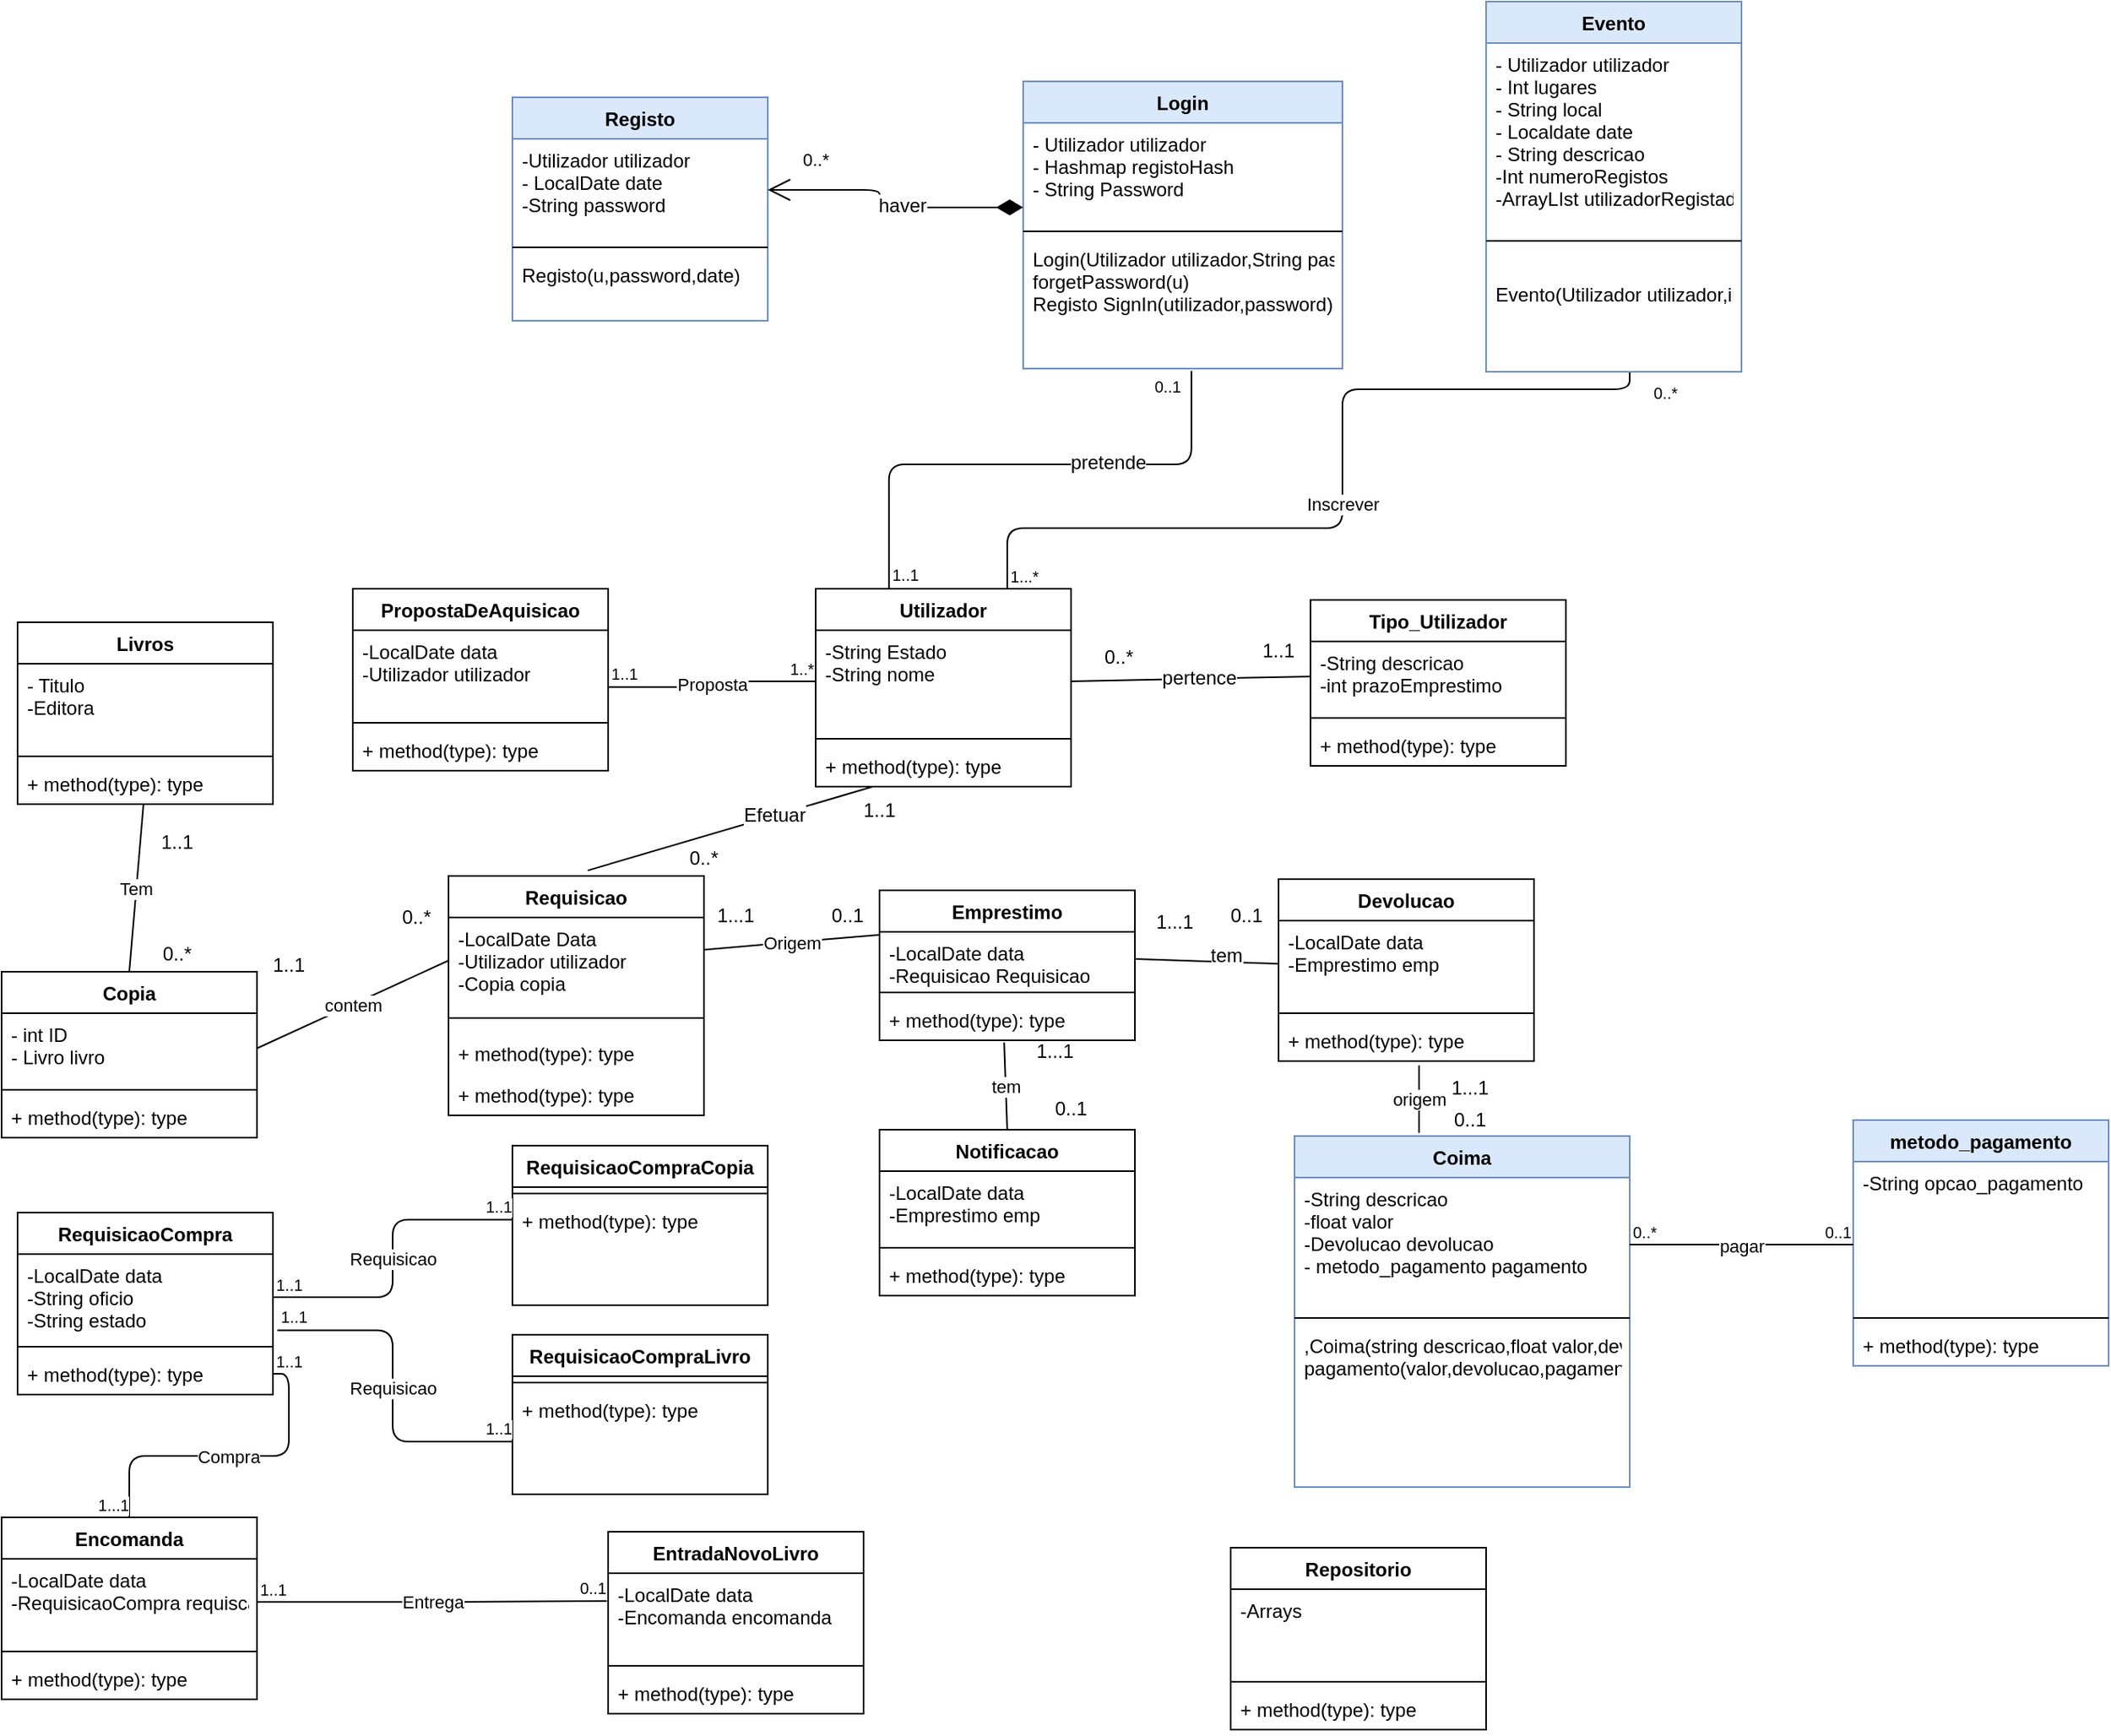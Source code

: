 <mxfile version="10.6.9"><diagram id="AUxby7aMMX9vQo-ROOZH" name="Page-1"><mxGraphModel dx="1250" dy="582" grid="1" gridSize="10" guides="1" tooltips="1" connect="1" arrows="1" fold="1" page="1" pageScale="1" pageWidth="1654" pageHeight="1169" math="0" shadow="0"><root><mxCell id="0"/><mxCell id="1" parent="0"/><mxCell id="GrvxwAo217koqQPI85pI-1" value="Livros" style="swimlane;fontStyle=1;align=center;verticalAlign=top;childLayout=stackLayout;horizontal=1;startSize=26;horizontalStack=0;resizeParent=1;resizeParentMax=0;resizeLast=0;collapsible=1;marginBottom=0;" parent="1" vertex="1"><mxGeometry x="320" y="449" width="160" height="114" as="geometry"/></mxCell><mxCell id="GrvxwAo217koqQPI85pI-2" value="- Titulo&#10;-Editora&#10;" style="text;strokeColor=none;fillColor=none;align=left;verticalAlign=top;spacingLeft=4;spacingRight=4;overflow=hidden;rotatable=0;points=[[0,0.5],[1,0.5]];portConstraint=eastwest;" parent="GrvxwAo217koqQPI85pI-1" vertex="1"><mxGeometry y="26" width="160" height="54" as="geometry"/></mxCell><mxCell id="GrvxwAo217koqQPI85pI-3" value="" style="line;strokeWidth=1;fillColor=none;align=left;verticalAlign=middle;spacingTop=-1;spacingLeft=3;spacingRight=3;rotatable=0;labelPosition=right;points=[];portConstraint=eastwest;" parent="GrvxwAo217koqQPI85pI-1" vertex="1"><mxGeometry y="80" width="160" height="8" as="geometry"/></mxCell><mxCell id="GrvxwAo217koqQPI85pI-4" value="+ method(type): type" style="text;strokeColor=none;fillColor=none;align=left;verticalAlign=top;spacingLeft=4;spacingRight=4;overflow=hidden;rotatable=0;points=[[0,0.5],[1,0.5]];portConstraint=eastwest;" parent="GrvxwAo217koqQPI85pI-1" vertex="1"><mxGeometry y="88" width="160" height="26" as="geometry"/></mxCell><mxCell id="GrvxwAo217koqQPI85pI-5" value="Utilizador" style="swimlane;fontStyle=1;align=center;verticalAlign=top;childLayout=stackLayout;horizontal=1;startSize=26;horizontalStack=0;resizeParent=1;resizeParentMax=0;resizeLast=0;collapsible=1;marginBottom=0;" parent="1" vertex="1"><mxGeometry x="820" y="428" width="160" height="124" as="geometry"/></mxCell><mxCell id="GrvxwAo217koqQPI85pI-6" value="-String Estado&#10;-String nome&#10;" style="text;strokeColor=none;fillColor=none;align=left;verticalAlign=top;spacingLeft=4;spacingRight=4;overflow=hidden;rotatable=0;points=[[0,0.5],[1,0.5]];portConstraint=eastwest;" parent="GrvxwAo217koqQPI85pI-5" vertex="1"><mxGeometry y="26" width="160" height="64" as="geometry"/></mxCell><mxCell id="GrvxwAo217koqQPI85pI-7" value="" style="line;strokeWidth=1;fillColor=none;align=left;verticalAlign=middle;spacingTop=-1;spacingLeft=3;spacingRight=3;rotatable=0;labelPosition=right;points=[];portConstraint=eastwest;" parent="GrvxwAo217koqQPI85pI-5" vertex="1"><mxGeometry y="90" width="160" height="8" as="geometry"/></mxCell><mxCell id="GrvxwAo217koqQPI85pI-8" value="+ method(type): type" style="text;strokeColor=none;fillColor=none;align=left;verticalAlign=top;spacingLeft=4;spacingRight=4;overflow=hidden;rotatable=0;points=[[0,0.5],[1,0.5]];portConstraint=eastwest;" parent="GrvxwAo217koqQPI85pI-5" vertex="1"><mxGeometry y="98" width="160" height="26" as="geometry"/></mxCell><mxCell id="GrvxwAo217koqQPI85pI-9" value="Tipo_Utilizador" style="swimlane;fontStyle=1;align=center;verticalAlign=top;childLayout=stackLayout;horizontal=1;startSize=26;horizontalStack=0;resizeParent=1;resizeParentMax=0;resizeLast=0;collapsible=1;marginBottom=0;" parent="1" vertex="1"><mxGeometry x="1130" y="435" width="160" height="104" as="geometry"/></mxCell><mxCell id="GrvxwAo217koqQPI85pI-10" value="-String descricao&#10;-int prazoEmprestimo&#10;" style="text;strokeColor=none;fillColor=none;align=left;verticalAlign=top;spacingLeft=4;spacingRight=4;overflow=hidden;rotatable=0;points=[[0,0.5],[1,0.5]];portConstraint=eastwest;" parent="GrvxwAo217koqQPI85pI-9" vertex="1"><mxGeometry y="26" width="160" height="44" as="geometry"/></mxCell><mxCell id="GrvxwAo217koqQPI85pI-11" value="" style="line;strokeWidth=1;fillColor=none;align=left;verticalAlign=middle;spacingTop=-1;spacingLeft=3;spacingRight=3;rotatable=0;labelPosition=right;points=[];portConstraint=eastwest;" parent="GrvxwAo217koqQPI85pI-9" vertex="1"><mxGeometry y="70" width="160" height="8" as="geometry"/></mxCell><mxCell id="GrvxwAo217koqQPI85pI-12" value="+ method(type): type" style="text;strokeColor=none;fillColor=none;align=left;verticalAlign=top;spacingLeft=4;spacingRight=4;overflow=hidden;rotatable=0;points=[[0,0.5],[1,0.5]];portConstraint=eastwest;" parent="GrvxwAo217koqQPI85pI-9" vertex="1"><mxGeometry y="78" width="160" height="26" as="geometry"/></mxCell><mxCell id="GrvxwAo217koqQPI85pI-13" value="" style="endArrow=none;html=1;entryX=0;entryY=0.5;entryDx=0;entryDy=0;exitX=1;exitY=0.5;exitDx=0;exitDy=0;" parent="1" source="GrvxwAo217koqQPI85pI-6" target="GrvxwAo217koqQPI85pI-10" edge="1"><mxGeometry width="50" height="50" relative="1" as="geometry"><mxPoint x="800" y="519" as="sourcePoint"/><mxPoint x="850" y="469" as="targetPoint"/></mxGeometry></mxCell><mxCell id="GrvxwAo217koqQPI85pI-14" value="pertence" style="text;html=1;resizable=0;points=[];align=center;verticalAlign=middle;labelBackgroundColor=#ffffff;" parent="GrvxwAo217koqQPI85pI-13" vertex="1" connectable="0"><mxGeometry x="0.327" relative="1" as="geometry"><mxPoint x="-20" as="offset"/></mxGeometry></mxCell><mxCell id="GrvxwAo217koqQPI85pI-15" value="1..1" style="text;html=1;strokeColor=none;fillColor=none;align=center;verticalAlign=middle;whiteSpace=wrap;rounded=0;" parent="1" vertex="1"><mxGeometry x="1090" y="457" width="40" height="20" as="geometry"/></mxCell><mxCell id="GrvxwAo217koqQPI85pI-16" value="0..*" style="text;html=1;strokeColor=none;fillColor=none;align=center;verticalAlign=middle;whiteSpace=wrap;rounded=0;" parent="1" vertex="1"><mxGeometry x="990" y="461" width="40" height="20" as="geometry"/></mxCell><mxCell id="GrvxwAo217koqQPI85pI-17" value="Copia" style="swimlane;fontStyle=1;align=center;verticalAlign=top;childLayout=stackLayout;horizontal=1;startSize=26;horizontalStack=0;resizeParent=1;resizeParentMax=0;resizeLast=0;collapsible=1;marginBottom=0;" parent="1" vertex="1"><mxGeometry x="310" y="668" width="160" height="104" as="geometry"/></mxCell><mxCell id="GrvxwAo217koqQPI85pI-18" value="- int ID&#10;- Livro livro&#10;" style="text;strokeColor=none;fillColor=none;align=left;verticalAlign=top;spacingLeft=4;spacingRight=4;overflow=hidden;rotatable=0;points=[[0,0.5],[1,0.5]];portConstraint=eastwest;" parent="GrvxwAo217koqQPI85pI-17" vertex="1"><mxGeometry y="26" width="160" height="44" as="geometry"/></mxCell><mxCell id="GrvxwAo217koqQPI85pI-19" value="" style="line;strokeWidth=1;fillColor=none;align=left;verticalAlign=middle;spacingTop=-1;spacingLeft=3;spacingRight=3;rotatable=0;labelPosition=right;points=[];portConstraint=eastwest;" parent="GrvxwAo217koqQPI85pI-17" vertex="1"><mxGeometry y="70" width="160" height="8" as="geometry"/></mxCell><mxCell id="GrvxwAo217koqQPI85pI-20" value="+ method(type): type" style="text;strokeColor=none;fillColor=none;align=left;verticalAlign=top;spacingLeft=4;spacingRight=4;overflow=hidden;rotatable=0;points=[[0,0.5],[1,0.5]];portConstraint=eastwest;" parent="GrvxwAo217koqQPI85pI-17" vertex="1"><mxGeometry y="78" width="160" height="26" as="geometry"/></mxCell><mxCell id="GrvxwAo217koqQPI85pI-22" value="Tem" style="endArrow=none;html=1;exitX=0.5;exitY=0;exitDx=0;exitDy=0;" parent="1" source="GrvxwAo217koqQPI85pI-17" target="GrvxwAo217koqQPI85pI-4" edge="1"><mxGeometry width="50" height="50" relative="1" as="geometry"><mxPoint x="380" y="609" as="sourcePoint"/><mxPoint x="430" y="559" as="targetPoint"/></mxGeometry></mxCell><mxCell id="GrvxwAo217koqQPI85pI-24" value="0..*" style="text;html=1;strokeColor=none;fillColor=none;align=center;verticalAlign=middle;whiteSpace=wrap;rounded=0;" parent="1" vertex="1"><mxGeometry x="400" y="647" width="40" height="20" as="geometry"/></mxCell><mxCell id="GrvxwAo217koqQPI85pI-25" value="1..1" style="text;html=1;strokeColor=none;fillColor=none;align=center;verticalAlign=middle;whiteSpace=wrap;rounded=0;" parent="1" vertex="1"><mxGeometry x="400" y="576.5" width="40" height="20" as="geometry"/></mxCell><mxCell id="GrvxwAo217koqQPI85pI-26" value="Requisicao" style="swimlane;fontStyle=1;align=center;verticalAlign=top;childLayout=stackLayout;horizontal=1;startSize=26;horizontalStack=0;resizeParent=1;resizeParentMax=0;resizeLast=0;collapsible=1;marginBottom=0;" parent="1" vertex="1"><mxGeometry x="590" y="608" width="160" height="150" as="geometry"/></mxCell><mxCell id="GrvxwAo217koqQPI85pI-27" value="-LocalDate Data&#10;-Utilizador utilizador&#10;-Copia copia&#10;" style="text;strokeColor=none;fillColor=none;align=left;verticalAlign=top;spacingLeft=4;spacingRight=4;overflow=hidden;rotatable=0;points=[[0,0.5],[1,0.5]];portConstraint=eastwest;" parent="GrvxwAo217koqQPI85pI-26" vertex="1"><mxGeometry y="26" width="160" height="54" as="geometry"/></mxCell><mxCell id="GrvxwAo217koqQPI85pI-28" value="" style="line;strokeWidth=1;fillColor=none;align=left;verticalAlign=middle;spacingTop=-1;spacingLeft=3;spacingRight=3;rotatable=0;labelPosition=right;points=[];portConstraint=eastwest;" parent="GrvxwAo217koqQPI85pI-26" vertex="1"><mxGeometry y="80" width="160" height="18" as="geometry"/></mxCell><mxCell id="GrvxwAo217koqQPI85pI-35" value="+ method(type): type" style="text;strokeColor=none;fillColor=none;align=left;verticalAlign=top;spacingLeft=4;spacingRight=4;overflow=hidden;rotatable=0;points=[[0,0.5],[1,0.5]];portConstraint=eastwest;" parent="GrvxwAo217koqQPI85pI-26" vertex="1"><mxGeometry y="98" width="160" height="26" as="geometry"/></mxCell><mxCell id="GrvxwAo217koqQPI85pI-29" value="+ method(type): type" style="text;strokeColor=none;fillColor=none;align=left;verticalAlign=top;spacingLeft=4;spacingRight=4;overflow=hidden;rotatable=0;points=[[0,0.5],[1,0.5]];portConstraint=eastwest;" parent="GrvxwAo217koqQPI85pI-26" vertex="1"><mxGeometry y="124" width="160" height="26" as="geometry"/></mxCell><mxCell id="GrvxwAo217koqQPI85pI-30" value="" style="endArrow=none;html=1;exitX=0.545;exitY=-0.023;exitDx=0;exitDy=0;exitPerimeter=0;" parent="1" source="GrvxwAo217koqQPI85pI-26" target="GrvxwAo217koqQPI85pI-8" edge="1"><mxGeometry width="50" height="50" relative="1" as="geometry"><mxPoint x="660" y="599" as="sourcePoint"/><mxPoint x="710" y="549" as="targetPoint"/></mxGeometry></mxCell><mxCell id="GrvxwAo217koqQPI85pI-31" value="Efetuar" style="text;html=1;resizable=0;points=[];align=center;verticalAlign=middle;labelBackgroundColor=#ffffff;" parent="GrvxwAo217koqQPI85pI-30" vertex="1" connectable="0"><mxGeometry x="0.311" relative="1" as="geometry"><mxPoint as="offset"/></mxGeometry></mxCell><mxCell id="GrvxwAo217koqQPI85pI-32" value="0..*" style="text;html=1;strokeColor=none;fillColor=none;align=center;verticalAlign=middle;whiteSpace=wrap;rounded=0;" parent="1" vertex="1"><mxGeometry x="730" y="586.5" width="40" height="20" as="geometry"/></mxCell><mxCell id="GrvxwAo217koqQPI85pI-33" value="1..1" style="text;html=1;strokeColor=none;fillColor=none;align=center;verticalAlign=middle;whiteSpace=wrap;rounded=0;" parent="1" vertex="1"><mxGeometry x="840" y="556.5" width="40" height="20" as="geometry"/></mxCell><mxCell id="GrvxwAo217koqQPI85pI-34" value="contem" style="endArrow=none;html=1;entryX=0;entryY=0.5;entryDx=0;entryDy=0;exitX=1;exitY=0.5;exitDx=0;exitDy=0;" parent="1" source="GrvxwAo217koqQPI85pI-18" target="GrvxwAo217koqQPI85pI-27" edge="1"><mxGeometry width="50" height="50" relative="1" as="geometry"><mxPoint x="500" y="689" as="sourcePoint"/><mxPoint x="550" y="639" as="targetPoint"/></mxGeometry></mxCell><mxCell id="GrvxwAo217koqQPI85pI-36" value="0..*" style="text;html=1;strokeColor=none;fillColor=none;align=center;verticalAlign=middle;whiteSpace=wrap;rounded=0;" parent="1" vertex="1"><mxGeometry x="550" y="624" width="40" height="20" as="geometry"/></mxCell><mxCell id="GrvxwAo217koqQPI85pI-37" value="1..1" style="text;html=1;strokeColor=none;fillColor=none;align=center;verticalAlign=middle;whiteSpace=wrap;rounded=0;" parent="1" vertex="1"><mxGeometry x="470" y="654" width="40" height="20" as="geometry"/></mxCell><mxCell id="GrvxwAo217koqQPI85pI-39" value="Emprestimo" style="swimlane;fontStyle=1;align=center;verticalAlign=top;childLayout=stackLayout;horizontal=1;startSize=26;horizontalStack=0;resizeParent=1;resizeParentMax=0;resizeLast=0;collapsible=1;marginBottom=0;" parent="1" vertex="1"><mxGeometry x="860" y="617" width="160" height="94" as="geometry"/></mxCell><mxCell id="GrvxwAo217koqQPI85pI-40" value="-LocalDate data&#10;-Requisicao Requisicao&#10;" style="text;strokeColor=none;fillColor=none;align=left;verticalAlign=top;spacingLeft=4;spacingRight=4;overflow=hidden;rotatable=0;points=[[0,0.5],[1,0.5]];portConstraint=eastwest;" parent="GrvxwAo217koqQPI85pI-39" vertex="1"><mxGeometry y="26" width="160" height="34" as="geometry"/></mxCell><mxCell id="GrvxwAo217koqQPI85pI-41" value="" style="line;strokeWidth=1;fillColor=none;align=left;verticalAlign=middle;spacingTop=-1;spacingLeft=3;spacingRight=3;rotatable=0;labelPosition=right;points=[];portConstraint=eastwest;" parent="GrvxwAo217koqQPI85pI-39" vertex="1"><mxGeometry y="60" width="160" height="8" as="geometry"/></mxCell><mxCell id="GrvxwAo217koqQPI85pI-42" value="+ method(type): type" style="text;strokeColor=none;fillColor=none;align=left;verticalAlign=top;spacingLeft=4;spacingRight=4;overflow=hidden;rotatable=0;points=[[0,0.5],[1,0.5]];portConstraint=eastwest;" parent="GrvxwAo217koqQPI85pI-39" vertex="1"><mxGeometry y="68" width="160" height="26" as="geometry"/></mxCell><mxCell id="GrvxwAo217koqQPI85pI-43" value="Origem" style="endArrow=none;html=1;entryX=0.002;entryY=0.054;entryDx=0;entryDy=0;entryPerimeter=0;" parent="1" source="GrvxwAo217koqQPI85pI-27" target="GrvxwAo217koqQPI85pI-40" edge="1"><mxGeometry width="50" height="50" relative="1" as="geometry"><mxPoint x="750" y="697" as="sourcePoint"/><mxPoint x="820.711" y="647" as="targetPoint"/></mxGeometry></mxCell><mxCell id="GrvxwAo217koqQPI85pI-44" value="1...1" style="text;html=1;strokeColor=none;fillColor=none;align=center;verticalAlign=middle;whiteSpace=wrap;rounded=0;" parent="1" vertex="1"><mxGeometry x="750" y="623" width="40" height="20" as="geometry"/></mxCell><mxCell id="GrvxwAo217koqQPI85pI-45" value="0..1" style="text;html=1;strokeColor=none;fillColor=none;align=center;verticalAlign=middle;whiteSpace=wrap;rounded=0;" parent="1" vertex="1"><mxGeometry x="820" y="623" width="40" height="20" as="geometry"/></mxCell><mxCell id="GrvxwAo217koqQPI85pI-46" value="Devolucao" style="swimlane;fontStyle=1;align=center;verticalAlign=top;childLayout=stackLayout;horizontal=1;startSize=26;horizontalStack=0;resizeParent=1;resizeParentMax=0;resizeLast=0;collapsible=1;marginBottom=0;" parent="1" vertex="1"><mxGeometry x="1110" y="610" width="160" height="114" as="geometry"/></mxCell><mxCell id="GrvxwAo217koqQPI85pI-47" value="-LocalDate data&#10;-Emprestimo emp&#10;&#10;" style="text;strokeColor=none;fillColor=none;align=left;verticalAlign=top;spacingLeft=4;spacingRight=4;overflow=hidden;rotatable=0;points=[[0,0.5],[1,0.5]];portConstraint=eastwest;" parent="GrvxwAo217koqQPI85pI-46" vertex="1"><mxGeometry y="26" width="160" height="54" as="geometry"/></mxCell><mxCell id="GrvxwAo217koqQPI85pI-48" value="" style="line;strokeWidth=1;fillColor=none;align=left;verticalAlign=middle;spacingTop=-1;spacingLeft=3;spacingRight=3;rotatable=0;labelPosition=right;points=[];portConstraint=eastwest;" parent="GrvxwAo217koqQPI85pI-46" vertex="1"><mxGeometry y="80" width="160" height="8" as="geometry"/></mxCell><mxCell id="GrvxwAo217koqQPI85pI-49" value="+ method(type): type" style="text;strokeColor=none;fillColor=none;align=left;verticalAlign=top;spacingLeft=4;spacingRight=4;overflow=hidden;rotatable=0;points=[[0,0.5],[1,0.5]];portConstraint=eastwest;" parent="GrvxwAo217koqQPI85pI-46" vertex="1"><mxGeometry y="88" width="160" height="26" as="geometry"/></mxCell><mxCell id="GrvxwAo217koqQPI85pI-50" value="" style="endArrow=none;html=1;entryX=0;entryY=0.5;entryDx=0;entryDy=0;exitX=1;exitY=0.5;exitDx=0;exitDy=0;" parent="1" source="GrvxwAo217koqQPI85pI-40" target="GrvxwAo217koqQPI85pI-47" edge="1"><mxGeometry width="50" height="50" relative="1" as="geometry"><mxPoint x="1040" y="679" as="sourcePoint"/><mxPoint x="1090" y="629" as="targetPoint"/></mxGeometry></mxCell><mxCell id="GrvxwAo217koqQPI85pI-51" value="tem" style="text;html=1;resizable=0;points=[];align=center;verticalAlign=middle;labelBackgroundColor=#ffffff;" parent="GrvxwAo217koqQPI85pI-50" vertex="1" connectable="0"><mxGeometry x="0.265" y="4" relative="1" as="geometry"><mxPoint as="offset"/></mxGeometry></mxCell><mxCell id="GrvxwAo217koqQPI85pI-52" value="0..1" style="text;html=1;strokeColor=none;fillColor=none;align=center;verticalAlign=middle;whiteSpace=wrap;rounded=0;" parent="1" vertex="1"><mxGeometry x="1070" y="623" width="40" height="20" as="geometry"/></mxCell><mxCell id="GrvxwAo217koqQPI85pI-53" value="1...1" style="text;html=1;strokeColor=none;fillColor=none;align=center;verticalAlign=middle;whiteSpace=wrap;rounded=0;" parent="1" vertex="1"><mxGeometry x="1025" y="627" width="40" height="20" as="geometry"/></mxCell><mxCell id="GrvxwAo217koqQPI85pI-54" value="Coima" style="swimlane;fontStyle=1;align=center;verticalAlign=top;childLayout=stackLayout;horizontal=1;startSize=26;horizontalStack=0;resizeParent=1;resizeParentMax=0;resizeLast=0;collapsible=1;marginBottom=0;fillColor=#dae8fc;strokeColor=#6c8ebf;" parent="1" vertex="1"><mxGeometry x="1120" y="771" width="210" height="220" as="geometry"/></mxCell><mxCell id="GrvxwAo217koqQPI85pI-55" value="-String descricao&#10;-float valor&#10;-Devolucao devolucao&#10;- metodo_pagamento pagamento" style="text;strokeColor=none;fillColor=none;align=left;verticalAlign=top;spacingLeft=4;spacingRight=4;overflow=hidden;rotatable=0;points=[[0,0.5],[1,0.5]];portConstraint=eastwest;" parent="GrvxwAo217koqQPI85pI-54" vertex="1"><mxGeometry y="26" width="210" height="84" as="geometry"/></mxCell><mxCell id="GrvxwAo217koqQPI85pI-56" value="" style="line;strokeWidth=1;fillColor=none;align=left;verticalAlign=middle;spacingTop=-1;spacingLeft=3;spacingRight=3;rotatable=0;labelPosition=right;points=[];portConstraint=eastwest;" parent="GrvxwAo217koqQPI85pI-54" vertex="1"><mxGeometry y="110" width="210" height="8" as="geometry"/></mxCell><mxCell id="GrvxwAo217koqQPI85pI-57" value=",Coima(string descricao,float valor,devolucao devolucao,metodo_pagameto pagametnto)&#10;pagamento(valor,devolucao,pagamento)" style="text;strokeColor=none;fillColor=none;align=left;verticalAlign=top;spacingLeft=4;spacingRight=4;overflow=hidden;rotatable=0;points=[[0,0.5],[1,0.5]];portConstraint=eastwest;" parent="GrvxwAo217koqQPI85pI-54" vertex="1"><mxGeometry y="118" width="210" height="102" as="geometry"/></mxCell><mxCell id="GrvxwAo217koqQPI85pI-58" value="origem" style="endArrow=none;html=1;entryX=0.55;entryY=1.108;entryDx=0;entryDy=0;entryPerimeter=0;" parent="1" target="GrvxwAo217koqQPI85pI-49" edge="1"><mxGeometry width="50" height="50" relative="1" as="geometry"><mxPoint x="1198" y="769" as="sourcePoint"/><mxPoint x="1230" y="709" as="targetPoint"/></mxGeometry></mxCell><mxCell id="GrvxwAo217koqQPI85pI-59" value="1...1" style="text;html=1;strokeColor=none;fillColor=none;align=center;verticalAlign=middle;whiteSpace=wrap;rounded=0;" parent="1" vertex="1"><mxGeometry x="950" y="708" width="40" height="20" as="geometry"/></mxCell><mxCell id="GrvxwAo217koqQPI85pI-60" value="0..1" style="text;html=1;strokeColor=none;fillColor=none;align=center;verticalAlign=middle;whiteSpace=wrap;rounded=0;" parent="1" vertex="1"><mxGeometry x="1210" y="751" width="40" height="20" as="geometry"/></mxCell><mxCell id="GrvxwAo217koqQPI85pI-61" value="Notificacao" style="swimlane;fontStyle=1;align=center;verticalAlign=top;childLayout=stackLayout;horizontal=1;startSize=26;horizontalStack=0;resizeParent=1;resizeParentMax=0;resizeLast=0;collapsible=1;marginBottom=0;" parent="1" vertex="1"><mxGeometry x="860" y="767" width="160" height="104" as="geometry"/></mxCell><mxCell id="GrvxwAo217koqQPI85pI-62" value="-LocalDate data&#10;-Emprestimo emp&#10;" style="text;strokeColor=none;fillColor=none;align=left;verticalAlign=top;spacingLeft=4;spacingRight=4;overflow=hidden;rotatable=0;points=[[0,0.5],[1,0.5]];portConstraint=eastwest;" parent="GrvxwAo217koqQPI85pI-61" vertex="1"><mxGeometry y="26" width="160" height="44" as="geometry"/></mxCell><mxCell id="GrvxwAo217koqQPI85pI-63" value="" style="line;strokeWidth=1;fillColor=none;align=left;verticalAlign=middle;spacingTop=-1;spacingLeft=3;spacingRight=3;rotatable=0;labelPosition=right;points=[];portConstraint=eastwest;" parent="GrvxwAo217koqQPI85pI-61" vertex="1"><mxGeometry y="70" width="160" height="8" as="geometry"/></mxCell><mxCell id="GrvxwAo217koqQPI85pI-64" value="+ method(type): type" style="text;strokeColor=none;fillColor=none;align=left;verticalAlign=top;spacingLeft=4;spacingRight=4;overflow=hidden;rotatable=0;points=[[0,0.5],[1,0.5]];portConstraint=eastwest;" parent="GrvxwAo217koqQPI85pI-61" vertex="1"><mxGeometry y="78" width="160" height="26" as="geometry"/></mxCell><mxCell id="GrvxwAo217koqQPI85pI-65" value="tem" style="endArrow=none;html=1;entryX=0.488;entryY=1.054;entryDx=0;entryDy=0;entryPerimeter=0;exitX=0.5;exitY=0;exitDx=0;exitDy=0;" parent="1" source="GrvxwAo217koqQPI85pI-61" target="GrvxwAo217koqQPI85pI-42" edge="1"><mxGeometry width="50" height="50" relative="1" as="geometry"><mxPoint x="930" y="779" as="sourcePoint"/><mxPoint x="980" y="729" as="targetPoint"/></mxGeometry></mxCell><mxCell id="GrvxwAo217koqQPI85pI-66" value="1...1" style="text;html=1;strokeColor=none;fillColor=none;align=center;verticalAlign=middle;whiteSpace=wrap;rounded=0;" parent="1" vertex="1"><mxGeometry x="1210" y="731" width="40" height="20" as="geometry"/></mxCell><mxCell id="GrvxwAo217koqQPI85pI-67" value="0..1" style="text;html=1;strokeColor=none;fillColor=none;align=center;verticalAlign=middle;whiteSpace=wrap;rounded=0;" parent="1" vertex="1"><mxGeometry x="960" y="744" width="40" height="20" as="geometry"/></mxCell><mxCell id="_9pDva4x6m6gHlDb6Kua-1" value="Encomanda" style="swimlane;fontStyle=1;align=center;verticalAlign=top;childLayout=stackLayout;horizontal=1;startSize=26;horizontalStack=0;resizeParent=1;resizeParentMax=0;resizeLast=0;collapsible=1;marginBottom=0;" parent="1" vertex="1"><mxGeometry x="310" y="1010" width="160" height="114" as="geometry"/></mxCell><mxCell id="_9pDva4x6m6gHlDb6Kua-2" value="-LocalDate data&#10;-RequisicaoCompra requiscaoCompra&#10;" style="text;strokeColor=none;fillColor=none;align=left;verticalAlign=top;spacingLeft=4;spacingRight=4;overflow=hidden;rotatable=0;points=[[0,0.5],[1,0.5]];portConstraint=eastwest;" parent="_9pDva4x6m6gHlDb6Kua-1" vertex="1"><mxGeometry y="26" width="160" height="54" as="geometry"/></mxCell><mxCell id="_9pDva4x6m6gHlDb6Kua-3" value="" style="line;strokeWidth=1;fillColor=none;align=left;verticalAlign=middle;spacingTop=-1;spacingLeft=3;spacingRight=3;rotatable=0;labelPosition=right;points=[];portConstraint=eastwest;" parent="_9pDva4x6m6gHlDb6Kua-1" vertex="1"><mxGeometry y="80" width="160" height="8" as="geometry"/></mxCell><mxCell id="_9pDva4x6m6gHlDb6Kua-4" value="+ method(type): type" style="text;strokeColor=none;fillColor=none;align=left;verticalAlign=top;spacingLeft=4;spacingRight=4;overflow=hidden;rotatable=0;points=[[0,0.5],[1,0.5]];portConstraint=eastwest;" parent="_9pDva4x6m6gHlDb6Kua-1" vertex="1"><mxGeometry y="88" width="160" height="26" as="geometry"/></mxCell><mxCell id="_9pDva4x6m6gHlDb6Kua-5" value="EntradaNovoLivro" style="swimlane;fontStyle=1;align=center;verticalAlign=top;childLayout=stackLayout;horizontal=1;startSize=26;horizontalStack=0;resizeParent=1;resizeParentMax=0;resizeLast=0;collapsible=1;marginBottom=0;" parent="1" vertex="1"><mxGeometry x="690" y="1019" width="160" height="114" as="geometry"/></mxCell><mxCell id="_9pDva4x6m6gHlDb6Kua-6" value="-LocalDate data&#10;-Encomanda encomanda&#10;" style="text;strokeColor=none;fillColor=none;align=left;verticalAlign=top;spacingLeft=4;spacingRight=4;overflow=hidden;rotatable=0;points=[[0,0.5],[1,0.5]];portConstraint=eastwest;" parent="_9pDva4x6m6gHlDb6Kua-5" vertex="1"><mxGeometry y="26" width="160" height="54" as="geometry"/></mxCell><mxCell id="_9pDva4x6m6gHlDb6Kua-7" value="" style="line;strokeWidth=1;fillColor=none;align=left;verticalAlign=middle;spacingTop=-1;spacingLeft=3;spacingRight=3;rotatable=0;labelPosition=right;points=[];portConstraint=eastwest;" parent="_9pDva4x6m6gHlDb6Kua-5" vertex="1"><mxGeometry y="80" width="160" height="8" as="geometry"/></mxCell><mxCell id="_9pDva4x6m6gHlDb6Kua-8" value="+ method(type): type" style="text;strokeColor=none;fillColor=none;align=left;verticalAlign=top;spacingLeft=4;spacingRight=4;overflow=hidden;rotatable=0;points=[[0,0.5],[1,0.5]];portConstraint=eastwest;" parent="_9pDva4x6m6gHlDb6Kua-5" vertex="1"><mxGeometry y="88" width="160" height="26" as="geometry"/></mxCell><mxCell id="_9pDva4x6m6gHlDb6Kua-9" value="Entrega" style="endArrow=none;html=1;edgeStyle=orthogonalEdgeStyle;exitX=1;exitY=0.5;exitDx=0;exitDy=0;entryX=-0.005;entryY=0.322;entryDx=0;entryDy=0;entryPerimeter=0;" parent="1" source="_9pDva4x6m6gHlDb6Kua-2" target="_9pDva4x6m6gHlDb6Kua-6" edge="1"><mxGeometry relative="1" as="geometry"><mxPoint x="490" y="1062.5" as="sourcePoint"/><mxPoint x="650" y="1062.5" as="targetPoint"/></mxGeometry></mxCell><mxCell id="_9pDva4x6m6gHlDb6Kua-10" value="1..1" style="resizable=0;html=1;align=left;verticalAlign=bottom;labelBackgroundColor=#ffffff;fontSize=10;" parent="_9pDva4x6m6gHlDb6Kua-9" connectable="0" vertex="1"><mxGeometry x="-1" relative="1" as="geometry"/></mxCell><mxCell id="_9pDva4x6m6gHlDb6Kua-11" value="0..1" style="resizable=0;html=1;align=right;verticalAlign=bottom;labelBackgroundColor=#ffffff;fontSize=10;" parent="_9pDva4x6m6gHlDb6Kua-9" connectable="0" vertex="1"><mxGeometry x="1" relative="1" as="geometry"/></mxCell><mxCell id="_9pDva4x6m6gHlDb6Kua-12" value="PropostaDeAquisicao" style="swimlane;fontStyle=1;align=center;verticalAlign=top;childLayout=stackLayout;horizontal=1;startSize=26;horizontalStack=0;resizeParent=1;resizeParentMax=0;resizeLast=0;collapsible=1;marginBottom=0;" parent="1" vertex="1"><mxGeometry x="530" y="428" width="160" height="114" as="geometry"/></mxCell><mxCell id="_9pDva4x6m6gHlDb6Kua-13" value="-LocalDate data&#10;-Utilizador utilizador&#10;" style="text;strokeColor=none;fillColor=none;align=left;verticalAlign=top;spacingLeft=4;spacingRight=4;overflow=hidden;rotatable=0;points=[[0,0.5],[1,0.5]];portConstraint=eastwest;" parent="_9pDva4x6m6gHlDb6Kua-12" vertex="1"><mxGeometry y="26" width="160" height="54" as="geometry"/></mxCell><mxCell id="_9pDva4x6m6gHlDb6Kua-14" value="" style="line;strokeWidth=1;fillColor=none;align=left;verticalAlign=middle;spacingTop=-1;spacingLeft=3;spacingRight=3;rotatable=0;labelPosition=right;points=[];portConstraint=eastwest;" parent="_9pDva4x6m6gHlDb6Kua-12" vertex="1"><mxGeometry y="80" width="160" height="8" as="geometry"/></mxCell><mxCell id="_9pDva4x6m6gHlDb6Kua-15" value="+ method(type): type" style="text;strokeColor=none;fillColor=none;align=left;verticalAlign=top;spacingLeft=4;spacingRight=4;overflow=hidden;rotatable=0;points=[[0,0.5],[1,0.5]];portConstraint=eastwest;" parent="_9pDva4x6m6gHlDb6Kua-12" vertex="1"><mxGeometry y="88" width="160" height="26" as="geometry"/></mxCell><mxCell id="_9pDva4x6m6gHlDb6Kua-18" value="Proposta" style="endArrow=none;html=1;edgeStyle=orthogonalEdgeStyle;entryX=0;entryY=0.5;entryDx=0;entryDy=0;exitX=1;exitY=0.659;exitDx=0;exitDy=0;exitPerimeter=0;" parent="1" source="_9pDva4x6m6gHlDb6Kua-13" target="GrvxwAo217koqQPI85pI-6" edge="1"><mxGeometry relative="1" as="geometry"><mxPoint x="700" y="486" as="sourcePoint"/><mxPoint x="799.5" y="475" as="targetPoint"/></mxGeometry></mxCell><mxCell id="_9pDva4x6m6gHlDb6Kua-19" value="1..1" style="resizable=0;html=1;align=left;verticalAlign=bottom;labelBackgroundColor=#ffffff;fontSize=10;" parent="_9pDva4x6m6gHlDb6Kua-18" connectable="0" vertex="1"><mxGeometry x="-1" relative="1" as="geometry"/></mxCell><mxCell id="_9pDva4x6m6gHlDb6Kua-20" value="1..*" style="resizable=0;html=1;align=right;verticalAlign=bottom;labelBackgroundColor=#ffffff;fontSize=10;" parent="_9pDva4x6m6gHlDb6Kua-18" connectable="0" vertex="1"><mxGeometry x="1" relative="1" as="geometry"/></mxCell><mxCell id="_9pDva4x6m6gHlDb6Kua-22" value="Repositorio" style="swimlane;fontStyle=1;align=center;verticalAlign=top;childLayout=stackLayout;horizontal=1;startSize=26;horizontalStack=0;resizeParent=1;resizeParentMax=0;resizeLast=0;collapsible=1;marginBottom=0;" parent="1" vertex="1"><mxGeometry x="1080" y="1029" width="160" height="114" as="geometry"/></mxCell><mxCell id="_9pDva4x6m6gHlDb6Kua-23" value="-Arrays" style="text;strokeColor=none;fillColor=none;align=left;verticalAlign=top;spacingLeft=4;spacingRight=4;overflow=hidden;rotatable=0;points=[[0,0.5],[1,0.5]];portConstraint=eastwest;" parent="_9pDva4x6m6gHlDb6Kua-22" vertex="1"><mxGeometry y="26" width="160" height="54" as="geometry"/></mxCell><mxCell id="_9pDva4x6m6gHlDb6Kua-24" value="" style="line;strokeWidth=1;fillColor=none;align=left;verticalAlign=middle;spacingTop=-1;spacingLeft=3;spacingRight=3;rotatable=0;labelPosition=right;points=[];portConstraint=eastwest;" parent="_9pDva4x6m6gHlDb6Kua-22" vertex="1"><mxGeometry y="80" width="160" height="8" as="geometry"/></mxCell><mxCell id="_9pDva4x6m6gHlDb6Kua-25" value="+ method(type): type" style="text;strokeColor=none;fillColor=none;align=left;verticalAlign=top;spacingLeft=4;spacingRight=4;overflow=hidden;rotatable=0;points=[[0,0.5],[1,0.5]];portConstraint=eastwest;" parent="_9pDva4x6m6gHlDb6Kua-22" vertex="1"><mxGeometry y="88" width="160" height="26" as="geometry"/></mxCell><mxCell id="_9pDva4x6m6gHlDb6Kua-26" value="RequisicaoCompra" style="swimlane;fontStyle=1;align=center;verticalAlign=top;childLayout=stackLayout;horizontal=1;startSize=26;horizontalStack=0;resizeParent=1;resizeParentMax=0;resizeLast=0;collapsible=1;marginBottom=0;" parent="1" vertex="1"><mxGeometry x="320" y="819" width="160" height="114" as="geometry"/></mxCell><mxCell id="_9pDva4x6m6gHlDb6Kua-27" value="-LocalDate data&#10;-String oficio&#10;-String estado&#10;" style="text;strokeColor=none;fillColor=none;align=left;verticalAlign=top;spacingLeft=4;spacingRight=4;overflow=hidden;rotatable=0;points=[[0,0.5],[1,0.5]];portConstraint=eastwest;" parent="_9pDva4x6m6gHlDb6Kua-26" vertex="1"><mxGeometry y="26" width="160" height="54" as="geometry"/></mxCell><mxCell id="_9pDva4x6m6gHlDb6Kua-28" value="" style="line;strokeWidth=1;fillColor=none;align=left;verticalAlign=middle;spacingTop=-1;spacingLeft=3;spacingRight=3;rotatable=0;labelPosition=right;points=[];portConstraint=eastwest;" parent="_9pDva4x6m6gHlDb6Kua-26" vertex="1"><mxGeometry y="80" width="160" height="8" as="geometry"/></mxCell><mxCell id="_9pDva4x6m6gHlDb6Kua-29" value="+ method(type): type" style="text;strokeColor=none;fillColor=none;align=left;verticalAlign=top;spacingLeft=4;spacingRight=4;overflow=hidden;rotatable=0;points=[[0,0.5],[1,0.5]];portConstraint=eastwest;" parent="_9pDva4x6m6gHlDb6Kua-26" vertex="1"><mxGeometry y="88" width="160" height="26" as="geometry"/></mxCell><mxCell id="_9pDva4x6m6gHlDb6Kua-30" value="Compra" style="endArrow=none;html=1;edgeStyle=orthogonalEdgeStyle;exitX=1;exitY=0.5;exitDx=0;exitDy=0;entryX=0.5;entryY=0;entryDx=0;entryDy=0;" parent="1" source="_9pDva4x6m6gHlDb6Kua-29" target="_9pDva4x6m6gHlDb6Kua-1" edge="1"><mxGeometry relative="1" as="geometry"><mxPoint x="311" y="970" as="sourcePoint"/><mxPoint x="530" y="969" as="targetPoint"/></mxGeometry></mxCell><mxCell id="_9pDva4x6m6gHlDb6Kua-31" value="1..1" style="resizable=0;html=1;align=left;verticalAlign=bottom;labelBackgroundColor=#ffffff;fontSize=10;" parent="_9pDva4x6m6gHlDb6Kua-30" connectable="0" vertex="1"><mxGeometry x="-1" relative="1" as="geometry"/></mxCell><mxCell id="_9pDva4x6m6gHlDb6Kua-32" value="1...1" style="resizable=0;html=1;align=right;verticalAlign=bottom;labelBackgroundColor=#ffffff;fontSize=10;" parent="_9pDva4x6m6gHlDb6Kua-30" connectable="0" vertex="1"><mxGeometry x="1" relative="1" as="geometry"/></mxCell><mxCell id="_9pDva4x6m6gHlDb6Kua-34" value="RequisicaoCompraLivro" style="swimlane;fontStyle=1;align=center;verticalAlign=top;childLayout=stackLayout;horizontal=1;startSize=26;horizontalStack=0;resizeParent=1;resizeParentMax=0;resizeLast=0;collapsible=1;marginBottom=0;" parent="1" vertex="1"><mxGeometry x="630" y="895.5" width="160" height="100" as="geometry"/></mxCell><mxCell id="_9pDva4x6m6gHlDb6Kua-36" value="" style="line;strokeWidth=1;fillColor=none;align=left;verticalAlign=middle;spacingTop=-1;spacingLeft=3;spacingRight=3;rotatable=0;labelPosition=right;points=[];portConstraint=eastwest;" parent="_9pDva4x6m6gHlDb6Kua-34" vertex="1"><mxGeometry y="26" width="160" height="8" as="geometry"/></mxCell><mxCell id="_9pDva4x6m6gHlDb6Kua-37" value="+ method(type): type" style="text;strokeColor=none;fillColor=none;align=left;verticalAlign=top;spacingLeft=4;spacingRight=4;overflow=hidden;rotatable=0;points=[[0,0.5],[1,0.5]];portConstraint=eastwest;" parent="_9pDva4x6m6gHlDb6Kua-34" vertex="1"><mxGeometry y="34" width="160" height="66" as="geometry"/></mxCell><mxCell id="_9pDva4x6m6gHlDb6Kua-38" value="RequisicaoCompraCopia" style="swimlane;fontStyle=1;align=center;verticalAlign=top;childLayout=stackLayout;horizontal=1;startSize=26;horizontalStack=0;resizeParent=1;resizeParentMax=0;resizeLast=0;collapsible=1;marginBottom=0;" parent="1" vertex="1"><mxGeometry x="630" y="777" width="160" height="100" as="geometry"/></mxCell><mxCell id="_9pDva4x6m6gHlDb6Kua-39" value="" style="line;strokeWidth=1;fillColor=none;align=left;verticalAlign=middle;spacingTop=-1;spacingLeft=3;spacingRight=3;rotatable=0;labelPosition=right;points=[];portConstraint=eastwest;" parent="_9pDva4x6m6gHlDb6Kua-38" vertex="1"><mxGeometry y="26" width="160" height="8" as="geometry"/></mxCell><mxCell id="_9pDva4x6m6gHlDb6Kua-40" value="+ method(type): type" style="text;strokeColor=none;fillColor=none;align=left;verticalAlign=top;spacingLeft=4;spacingRight=4;overflow=hidden;rotatable=0;points=[[0,0.5],[1,0.5]];portConstraint=eastwest;" parent="_9pDva4x6m6gHlDb6Kua-38" vertex="1"><mxGeometry y="34" width="160" height="66" as="geometry"/></mxCell><mxCell id="_9pDva4x6m6gHlDb6Kua-41" value="Requisicao" style="endArrow=none;html=1;edgeStyle=orthogonalEdgeStyle;entryX=0.002;entryY=0.188;entryDx=0;entryDy=0;entryPerimeter=0;" parent="1" source="_9pDva4x6m6gHlDb6Kua-27" target="_9pDva4x6m6gHlDb6Kua-40" edge="1"><mxGeometry relative="1" as="geometry"><mxPoint x="480" y="854" as="sourcePoint"/><mxPoint x="699" y="853" as="targetPoint"/></mxGeometry></mxCell><mxCell id="_9pDva4x6m6gHlDb6Kua-42" value="1..1" style="resizable=0;html=1;align=left;verticalAlign=bottom;labelBackgroundColor=#ffffff;fontSize=10;" parent="_9pDva4x6m6gHlDb6Kua-41" connectable="0" vertex="1"><mxGeometry x="-1" relative="1" as="geometry"/></mxCell><mxCell id="_9pDva4x6m6gHlDb6Kua-43" value="1..1" style="resizable=0;html=1;align=right;verticalAlign=bottom;labelBackgroundColor=#ffffff;fontSize=10;" parent="_9pDva4x6m6gHlDb6Kua-41" connectable="0" vertex="1"><mxGeometry x="1" relative="1" as="geometry"/></mxCell><mxCell id="_9pDva4x6m6gHlDb6Kua-44" value="Requisicao" style="endArrow=none;html=1;edgeStyle=orthogonalEdgeStyle;exitX=1.017;exitY=0.885;exitDx=0;exitDy=0;exitPerimeter=0;" parent="1" source="_9pDva4x6m6gHlDb6Kua-27" target="_9pDva4x6m6gHlDb6Kua-37" edge="1"><mxGeometry relative="1" as="geometry"><mxPoint x="480" y="936" as="sourcePoint"/><mxPoint x="540" y="882" as="targetPoint"/></mxGeometry></mxCell><mxCell id="_9pDva4x6m6gHlDb6Kua-45" value="1..1" style="resizable=0;html=1;align=left;verticalAlign=bottom;labelBackgroundColor=#ffffff;fontSize=10;" parent="_9pDva4x6m6gHlDb6Kua-44" connectable="0" vertex="1"><mxGeometry x="-1" relative="1" as="geometry"/></mxCell><mxCell id="_9pDva4x6m6gHlDb6Kua-46" value="1..1" style="resizable=0;html=1;align=right;verticalAlign=bottom;labelBackgroundColor=#ffffff;fontSize=10;" parent="_9pDva4x6m6gHlDb6Kua-44" connectable="0" vertex="1"><mxGeometry x="1" relative="1" as="geometry"/></mxCell><mxCell id="MfRv7pddpQsipR9nQyY--1" value="Registo" style="swimlane;fontStyle=1;align=center;verticalAlign=top;childLayout=stackLayout;horizontal=1;startSize=26;horizontalStack=0;resizeParent=1;resizeParentMax=0;resizeLast=0;collapsible=1;marginBottom=0;fillColor=#dae8fc;strokeColor=#6c8ebf;" parent="1" vertex="1"><mxGeometry x="630" y="120" width="160" height="140" as="geometry"/></mxCell><mxCell id="MfRv7pddpQsipR9nQyY--2" value="-Utilizador utilizador&#10;- LocalDate date&#10;-String password&#10;" style="text;strokeColor=none;fillColor=none;align=left;verticalAlign=top;spacingLeft=4;spacingRight=4;overflow=hidden;rotatable=0;points=[[0,0.5],[1,0.5]];portConstraint=eastwest;" parent="MfRv7pddpQsipR9nQyY--1" vertex="1"><mxGeometry y="26" width="160" height="64" as="geometry"/></mxCell><mxCell id="MfRv7pddpQsipR9nQyY--3" value="" style="line;strokeWidth=1;fillColor=none;align=left;verticalAlign=middle;spacingTop=-1;spacingLeft=3;spacingRight=3;rotatable=0;labelPosition=right;points=[];portConstraint=eastwest;" parent="MfRv7pddpQsipR9nQyY--1" vertex="1"><mxGeometry y="90" width="160" height="8" as="geometry"/></mxCell><mxCell id="MfRv7pddpQsipR9nQyY--4" value="Registo(u,password,date)&#10;" style="text;strokeColor=none;fillColor=none;align=left;verticalAlign=top;spacingLeft=4;spacingRight=4;overflow=hidden;rotatable=0;points=[[0,0.5],[1,0.5]];portConstraint=eastwest;" parent="MfRv7pddpQsipR9nQyY--1" vertex="1"><mxGeometry y="98" width="160" height="42" as="geometry"/></mxCell><mxCell id="MfRv7pddpQsipR9nQyY--5" value="Login" style="swimlane;fontStyle=1;align=center;verticalAlign=top;childLayout=stackLayout;horizontal=1;startSize=26;horizontalStack=0;resizeParent=1;resizeParentMax=0;resizeLast=0;collapsible=1;marginBottom=0;fillColor=#dae8fc;strokeColor=#6c8ebf;" parent="1" vertex="1"><mxGeometry x="950" y="110" width="200" height="180" as="geometry"/></mxCell><mxCell id="MfRv7pddpQsipR9nQyY--6" value="- Utilizador utilizador&#10;- Hashmap registoHash&#10;- String Password&#10;" style="text;strokeColor=none;fillColor=none;align=left;verticalAlign=top;spacingLeft=4;spacingRight=4;overflow=hidden;rotatable=0;points=[[0,0.5],[1,0.5]];portConstraint=eastwest;" parent="MfRv7pddpQsipR9nQyY--5" vertex="1"><mxGeometry y="26" width="200" height="64" as="geometry"/></mxCell><mxCell id="MfRv7pddpQsipR9nQyY--7" value="" style="line;strokeWidth=1;fillColor=none;align=left;verticalAlign=middle;spacingTop=-1;spacingLeft=3;spacingRight=3;rotatable=0;labelPosition=right;points=[];portConstraint=eastwest;" parent="MfRv7pddpQsipR9nQyY--5" vertex="1"><mxGeometry y="90" width="200" height="8" as="geometry"/></mxCell><mxCell id="MfRv7pddpQsipR9nQyY--8" value="Login(Utilizador utilizador,String password)&#10;forgetPassword(u)&#10;Registo SignIn(utilizador,password)&#10;&#10;" style="text;strokeColor=none;fillColor=none;align=left;verticalAlign=top;spacingLeft=4;spacingRight=4;overflow=hidden;rotatable=0;points=[[0,0.5],[1,0.5]];portConstraint=eastwest;" parent="MfRv7pddpQsipR9nQyY--5" vertex="1"><mxGeometry y="98" width="200" height="82" as="geometry"/></mxCell><mxCell id="MfRv7pddpQsipR9nQyY--9" value="" style="endArrow=none;html=1;edgeStyle=orthogonalEdgeStyle;exitX=0.287;exitY=-0.004;exitDx=0;exitDy=0;exitPerimeter=0;entryX=0.527;entryY=1.018;entryDx=0;entryDy=0;entryPerimeter=0;" parent="1" source="GrvxwAo217koqQPI85pI-5" target="MfRv7pddpQsipR9nQyY--8" edge="1"><mxGeometry relative="1" as="geometry"><mxPoint x="850" y="380" as="sourcePoint"/><mxPoint x="1060" y="320" as="targetPoint"/><Array as="points"><mxPoint x="866" y="350"/><mxPoint x="1056" y="350"/></Array></mxGeometry></mxCell><mxCell id="MfRv7pddpQsipR9nQyY--10" value="1..1" style="resizable=0;html=1;align=left;verticalAlign=bottom;labelBackgroundColor=#ffffff;fontSize=10;" parent="MfRv7pddpQsipR9nQyY--9" connectable="0" vertex="1"><mxGeometry x="-1" relative="1" as="geometry"/></mxCell><mxCell id="MfRv7pddpQsipR9nQyY--11" value="0..1" style="resizable=0;html=1;align=right;verticalAlign=bottom;labelBackgroundColor=#ffffff;fontSize=10;" parent="MfRv7pddpQsipR9nQyY--9" connectable="0" vertex="1"><mxGeometry x="1" relative="1" as="geometry"><mxPoint x="-5.5" y="18" as="offset"/></mxGeometry></mxCell><mxCell id="MfRv7pddpQsipR9nQyY--17" value="pretende" style="text;html=1;resizable=0;points=[];align=center;verticalAlign=middle;labelBackgroundColor=#ffffff;" parent="MfRv7pddpQsipR9nQyY--9" vertex="1" connectable="0"><mxGeometry x="0.314" y="1" relative="1" as="geometry"><mxPoint as="offset"/></mxGeometry></mxCell><mxCell id="MfRv7pddpQsipR9nQyY--15" value="0..*" style="endArrow=open;html=1;endSize=12;startArrow=diamondThin;startSize=14;startFill=1;edgeStyle=orthogonalEdgeStyle;align=left;verticalAlign=bottom;" parent="1" target="MfRv7pddpQsipR9nQyY--2" edge="1"><mxGeometry x="0.764" y="-10" relative="1" as="geometry"><mxPoint x="950" y="189" as="sourcePoint"/><mxPoint x="860" y="70" as="targetPoint"/><Array as="points"><mxPoint x="860" y="189"/><mxPoint x="860" y="178"/></Array><mxPoint as="offset"/></mxGeometry></mxCell><mxCell id="MfRv7pddpQsipR9nQyY--18" value="haver" style="text;html=1;resizable=0;points=[];align=center;verticalAlign=middle;labelBackgroundColor=#ffffff;" parent="MfRv7pddpQsipR9nQyY--15" vertex="1" connectable="0"><mxGeometry x="-0.107" y="-1" relative="1" as="geometry"><mxPoint as="offset"/></mxGeometry></mxCell><mxCell id="woBFIgf81kg0bfl0nEXa-1" value="metodo_pagamento" style="swimlane;fontStyle=1;align=center;verticalAlign=top;childLayout=stackLayout;horizontal=1;startSize=26;horizontalStack=0;resizeParent=1;resizeParentMax=0;resizeLast=0;collapsible=1;marginBottom=0;fillColor=#dae8fc;strokeColor=#6c8ebf;" parent="1" vertex="1"><mxGeometry x="1470" y="761" width="160" height="154" as="geometry"/></mxCell><mxCell id="woBFIgf81kg0bfl0nEXa-2" value="-String opcao_pagamento&#10;&#10;" style="text;strokeColor=none;fillColor=none;align=left;verticalAlign=top;spacingLeft=4;spacingRight=4;overflow=hidden;rotatable=0;points=[[0,0.5],[1,0.5]];portConstraint=eastwest;" parent="woBFIgf81kg0bfl0nEXa-1" vertex="1"><mxGeometry y="26" width="160" height="94" as="geometry"/></mxCell><mxCell id="woBFIgf81kg0bfl0nEXa-3" value="" style="line;strokeWidth=1;fillColor=none;align=left;verticalAlign=middle;spacingTop=-1;spacingLeft=3;spacingRight=3;rotatable=0;labelPosition=right;points=[];portConstraint=eastwest;" parent="woBFIgf81kg0bfl0nEXa-1" vertex="1"><mxGeometry y="120" width="160" height="8" as="geometry"/></mxCell><mxCell id="woBFIgf81kg0bfl0nEXa-4" value="+ method(type): type" style="text;strokeColor=none;fillColor=none;align=left;verticalAlign=top;spacingLeft=4;spacingRight=4;overflow=hidden;rotatable=0;points=[[0,0.5],[1,0.5]];portConstraint=eastwest;" parent="woBFIgf81kg0bfl0nEXa-1" vertex="1"><mxGeometry y="128" width="160" height="26" as="geometry"/></mxCell><mxCell id="woBFIgf81kg0bfl0nEXa-6" value="pagar" style="endArrow=none;html=1;edgeStyle=orthogonalEdgeStyle;" parent="1" source="GrvxwAo217koqQPI85pI-55" edge="1"><mxGeometry relative="1" as="geometry"><mxPoint x="1310" y="790" as="sourcePoint"/><mxPoint x="1470" y="839" as="targetPoint"/></mxGeometry></mxCell><mxCell id="woBFIgf81kg0bfl0nEXa-7" value="0..*" style="resizable=0;html=1;align=left;verticalAlign=bottom;labelBackgroundColor=#ffffff;fontSize=10;" parent="woBFIgf81kg0bfl0nEXa-6" connectable="0" vertex="1"><mxGeometry x="-1" relative="1" as="geometry"/></mxCell><mxCell id="woBFIgf81kg0bfl0nEXa-8" value="0..1" style="resizable=0;html=1;align=right;verticalAlign=bottom;labelBackgroundColor=#ffffff;fontSize=10;" parent="woBFIgf81kg0bfl0nEXa-6" connectable="0" vertex="1"><mxGeometry x="1" relative="1" as="geometry"/></mxCell><mxCell id="woBFIgf81kg0bfl0nEXa-22" value="Inscrever" style="endArrow=none;html=1;edgeStyle=orthogonalEdgeStyle;exitX=0.75;exitY=0;exitDx=0;exitDy=0;" parent="1" source="GrvxwAo217koqQPI85pI-5" target="woBFIgf81kg0bfl0nEXa-28" edge="1"><mxGeometry relative="1" as="geometry"><mxPoint x="920" y="420" as="sourcePoint"/><mxPoint x="1340" y="280" as="targetPoint"/><Array as="points"><mxPoint x="940" y="390"/><mxPoint x="1150" y="390"/><mxPoint x="1150" y="303"/><mxPoint x="1330" y="303"/></Array></mxGeometry></mxCell><mxCell id="woBFIgf81kg0bfl0nEXa-23" value="1...*" style="resizable=0;html=1;align=left;verticalAlign=bottom;labelBackgroundColor=#ffffff;fontSize=10;" parent="woBFIgf81kg0bfl0nEXa-22" connectable="0" vertex="1"><mxGeometry x="-1" relative="1" as="geometry"/></mxCell><mxCell id="woBFIgf81kg0bfl0nEXa-24" value="0..*" style="resizable=0;html=1;align=right;verticalAlign=bottom;labelBackgroundColor=#ffffff;fontSize=10;" parent="woBFIgf81kg0bfl0nEXa-22" connectable="0" vertex="1"><mxGeometry x="1" relative="1" as="geometry"><mxPoint x="30" y="21.5" as="offset"/></mxGeometry></mxCell><mxCell id="woBFIgf81kg0bfl0nEXa-25" value="Evento" style="swimlane;fontStyle=1;align=center;verticalAlign=top;childLayout=stackLayout;horizontal=1;startSize=26;horizontalStack=0;resizeParent=1;resizeParentMax=0;resizeLast=0;collapsible=1;marginBottom=0;fillColor=#dae8fc;strokeColor=#6c8ebf;" parent="1" vertex="1"><mxGeometry x="1240" y="60" width="160" height="232" as="geometry"/></mxCell><mxCell id="woBFIgf81kg0bfl0nEXa-26" value="- Utilizador utilizador&#10;- Int lugares&#10;- String local&#10;- Localdate date&#10;- String descricao&#10;-Int numeroRegistos&#10;-ArrayLIst utilizadorRegistado" style="text;strokeColor=none;fillColor=none;align=left;verticalAlign=top;spacingLeft=4;spacingRight=4;overflow=hidden;rotatable=0;points=[[0,0.5],[1,0.5]];portConstraint=eastwest;" parent="woBFIgf81kg0bfl0nEXa-25" vertex="1"><mxGeometry y="26" width="160" height="104" as="geometry"/></mxCell><mxCell id="woBFIgf81kg0bfl0nEXa-27" value="" style="line;strokeWidth=1;fillColor=none;align=left;verticalAlign=middle;spacingTop=-1;spacingLeft=3;spacingRight=3;rotatable=0;labelPosition=right;points=[];portConstraint=eastwest;" parent="woBFIgf81kg0bfl0nEXa-25" vertex="1"><mxGeometry y="130" width="160" height="40" as="geometry"/></mxCell><mxCell id="woBFIgf81kg0bfl0nEXa-28" value="Evento(Utilizador utilizador,int lugares,String local,Localdate date, String descricao)&#10;" style="text;strokeColor=none;fillColor=none;align=left;verticalAlign=top;spacingLeft=4;spacingRight=4;overflow=hidden;rotatable=0;points=[[0,0.5],[1,0.5]];portConstraint=eastwest;" parent="woBFIgf81kg0bfl0nEXa-25" vertex="1"><mxGeometry y="170" width="160" height="62" as="geometry"/></mxCell></root></mxGraphModel></diagram></mxfile>